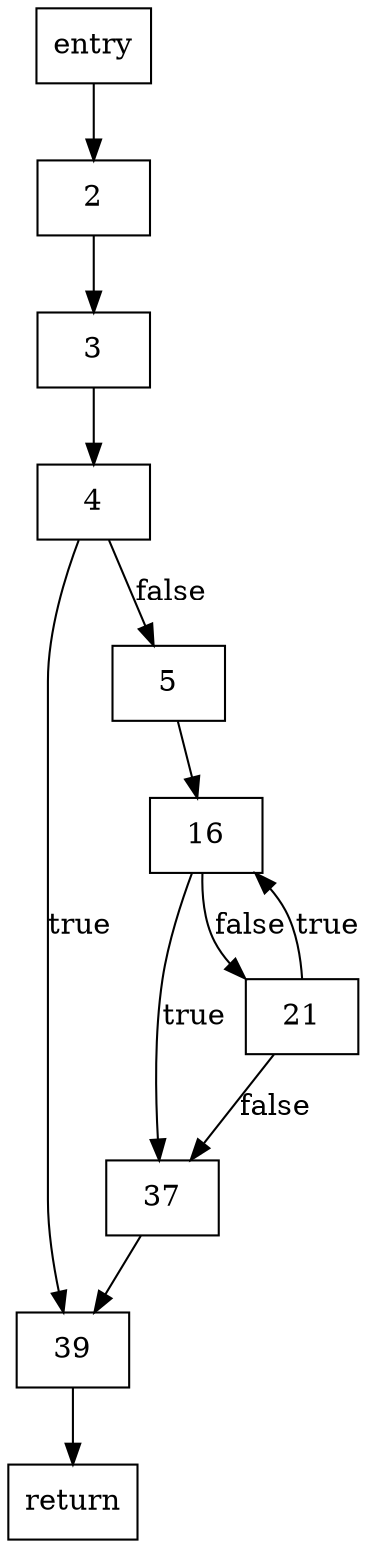 digraph "CFG" {
node[shape=box];
"entry" -> "2";
"2" -> "3";
"3" -> "4";
"4" -> "39" [label="true"];
"4" -> "5" [label="false"];
"5" -> "16";
"16" -> "37" [label="true"];
"16" -> "21" [label="false"];
"21" -> "16" [label="true"];
"21" -> "37" [label="false"];
"37" -> "39";
"39" -> "return";
}